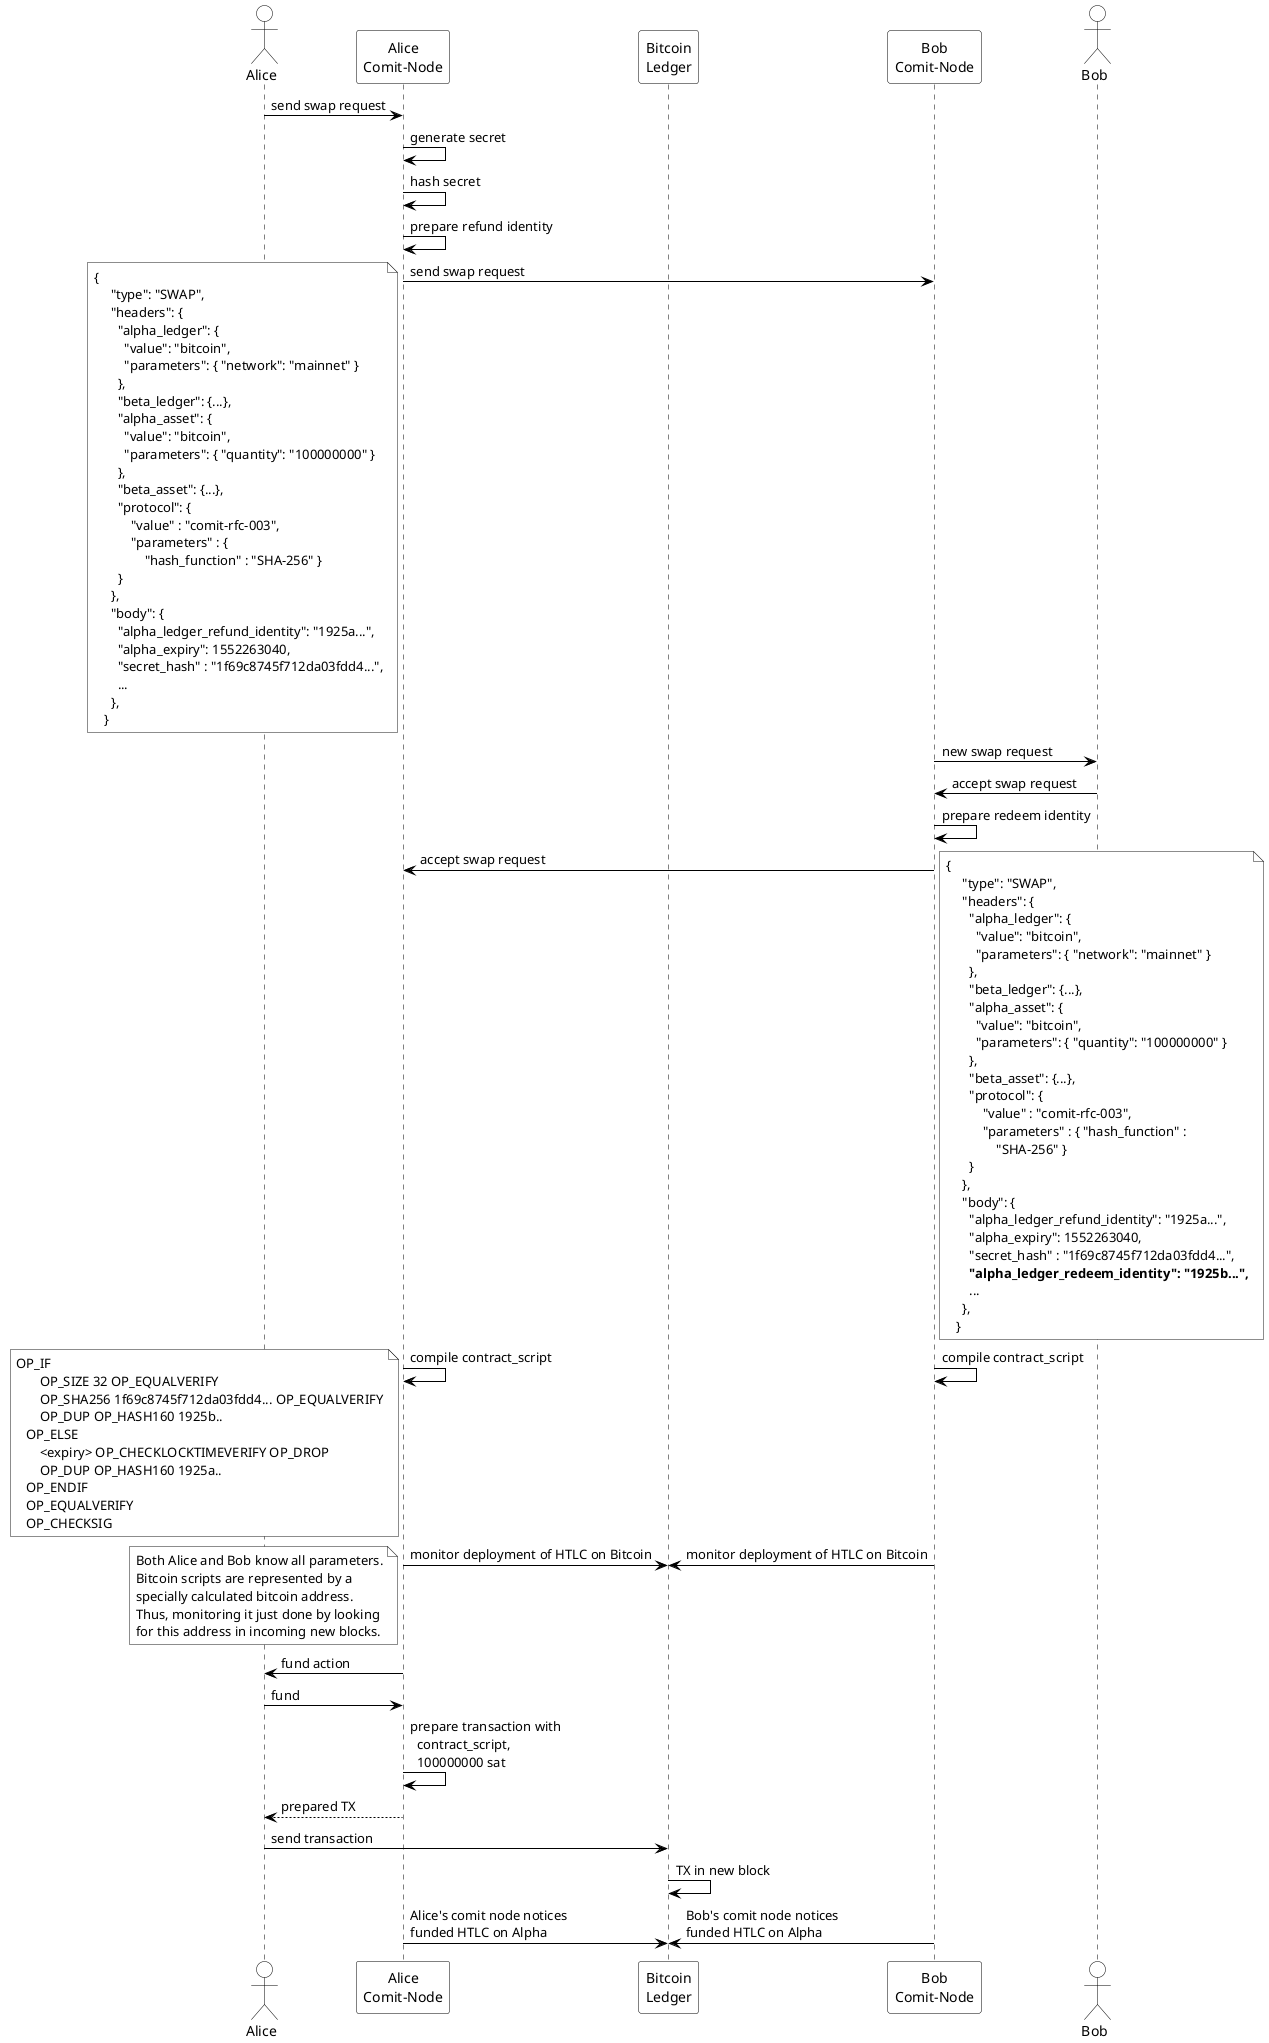 ' DIAGRAM #########################################
' RFC003 atomic swap
' #################################################
@startuml
' #################################################
' SETTINGS: color settings of diagram
' #################################################
skinparam sequence {
	BorderColor black
	ArrowColor black
	ActorBorderColor black
	LifeLineBorderColor black
	LifeLineBackgroundColor white
	
	ParticipantBorderColor black
	ParticipantBackgroundColor white
	ParticipantFontColor black
	
	ActorBackgroundColor white
	ActorFontColor black
}
' #################################################
' ACTORS
' #################################################
actor Alice
participant "Alice\nComit-Node" as AC
participant "Bitcoin\nLedger" as Alpha
participant "Bob\nComit-Node" as BC
actor Bob

' allow parallelism
!pragma teoz true

' #################################################
' DIAGRAM
' #################################################
Alice->AC: send swap request
AC->AC: generate secret
AC->AC: hash secret
AC->AC: prepare refund identity
AC->BC: send swap request
note left #white
	{
      "type": "SWAP",
      "headers": {
        "alpha_ledger": {
          "value": "bitcoin",
          "parameters": { "network": "mainnet" }
        },
        "beta_ledger": {...},
        "alpha_asset": {
          "value": "bitcoin",
          "parameters": { "quantity": "100000000" }
        },
        "beta_asset": {...},
        "protocol": {
            "value" : "comit-rfc-003",
            "parameters" : {
                "hash_function" : "SHA-256" }
        }
      },
      "body": {
        "alpha_ledger_refund_identity": "1925a...",
        "alpha_expiry": 1552263040,
        "secret_hash" : "1f69c8745f712da03fdd4...",
        ...
      },
    }
end note
BC->Bob: new swap request
Bob->BC: accept swap request
BC->BC: prepare redeem identity
BC->AC: accept swap request
note right #white
	{
      "type": "SWAP",
      "headers": {
        "alpha_ledger": {
          "value": "bitcoin",
          "parameters": { "network": "mainnet" }
        },
        "beta_ledger": {...},
        "alpha_asset": {
          "value": "bitcoin",
          "parameters": { "quantity": "100000000" }
        },
        "beta_asset": {...},
        "protocol": {
            "value" : "comit-rfc-003",
            "parameters" : { "hash_function" :
                "SHA-256" }
        }
      },
      "body": {
        "alpha_ledger_refund_identity": "1925a...",
        "alpha_expiry": 1552263040,
        "secret_hash" : "1f69c8745f712da03fdd4...",
        **"alpha_ledger_redeem_identity": "1925b...",**
        ...
      },
    }
end note
BC->BC: compile contract_script
& AC->AC: compile contract_script
note left #white
	OP_IF
        OP_SIZE 32 OP_EQUALVERIFY
        OP_SHA256 1f69c8745f712da03fdd4... OP_EQUALVERIFY
        OP_DUP OP_HASH160 1925b..
    OP_ELSE
        <expiry> OP_CHECKLOCKTIMEVERIFY OP_DROP
        OP_DUP OP_HASH160 1925a..
    OP_ENDIF
    OP_EQUALVERIFY
    OP_CHECKSIG
end note
BC->Alpha: monitor deployment of HTLC on Bitcoin
& AC->Alpha: monitor deployment of HTLC on Bitcoin
note left #white
	Both Alice and Bob know all parameters.
	Bitcoin scripts are represented by a
	specially calculated bitcoin address.
	Thus, monitoring it just done by looking
	for this address in incoming new blocks.
end note
AC->Alice: fund action
Alice->AC: fund
AC->AC: prepare transaction with\n  contract_script,\n  100000000 sat
AC-->Alice: prepared TX
Alice->Alpha: send transaction
Alpha->Alpha: TX in new block
AC->Alpha: Alice's comit node notices\nfunded HTLC on Alpha
& BC->Alpha: Bob's comit node notices\nfunded HTLC on Alpha

@enduml